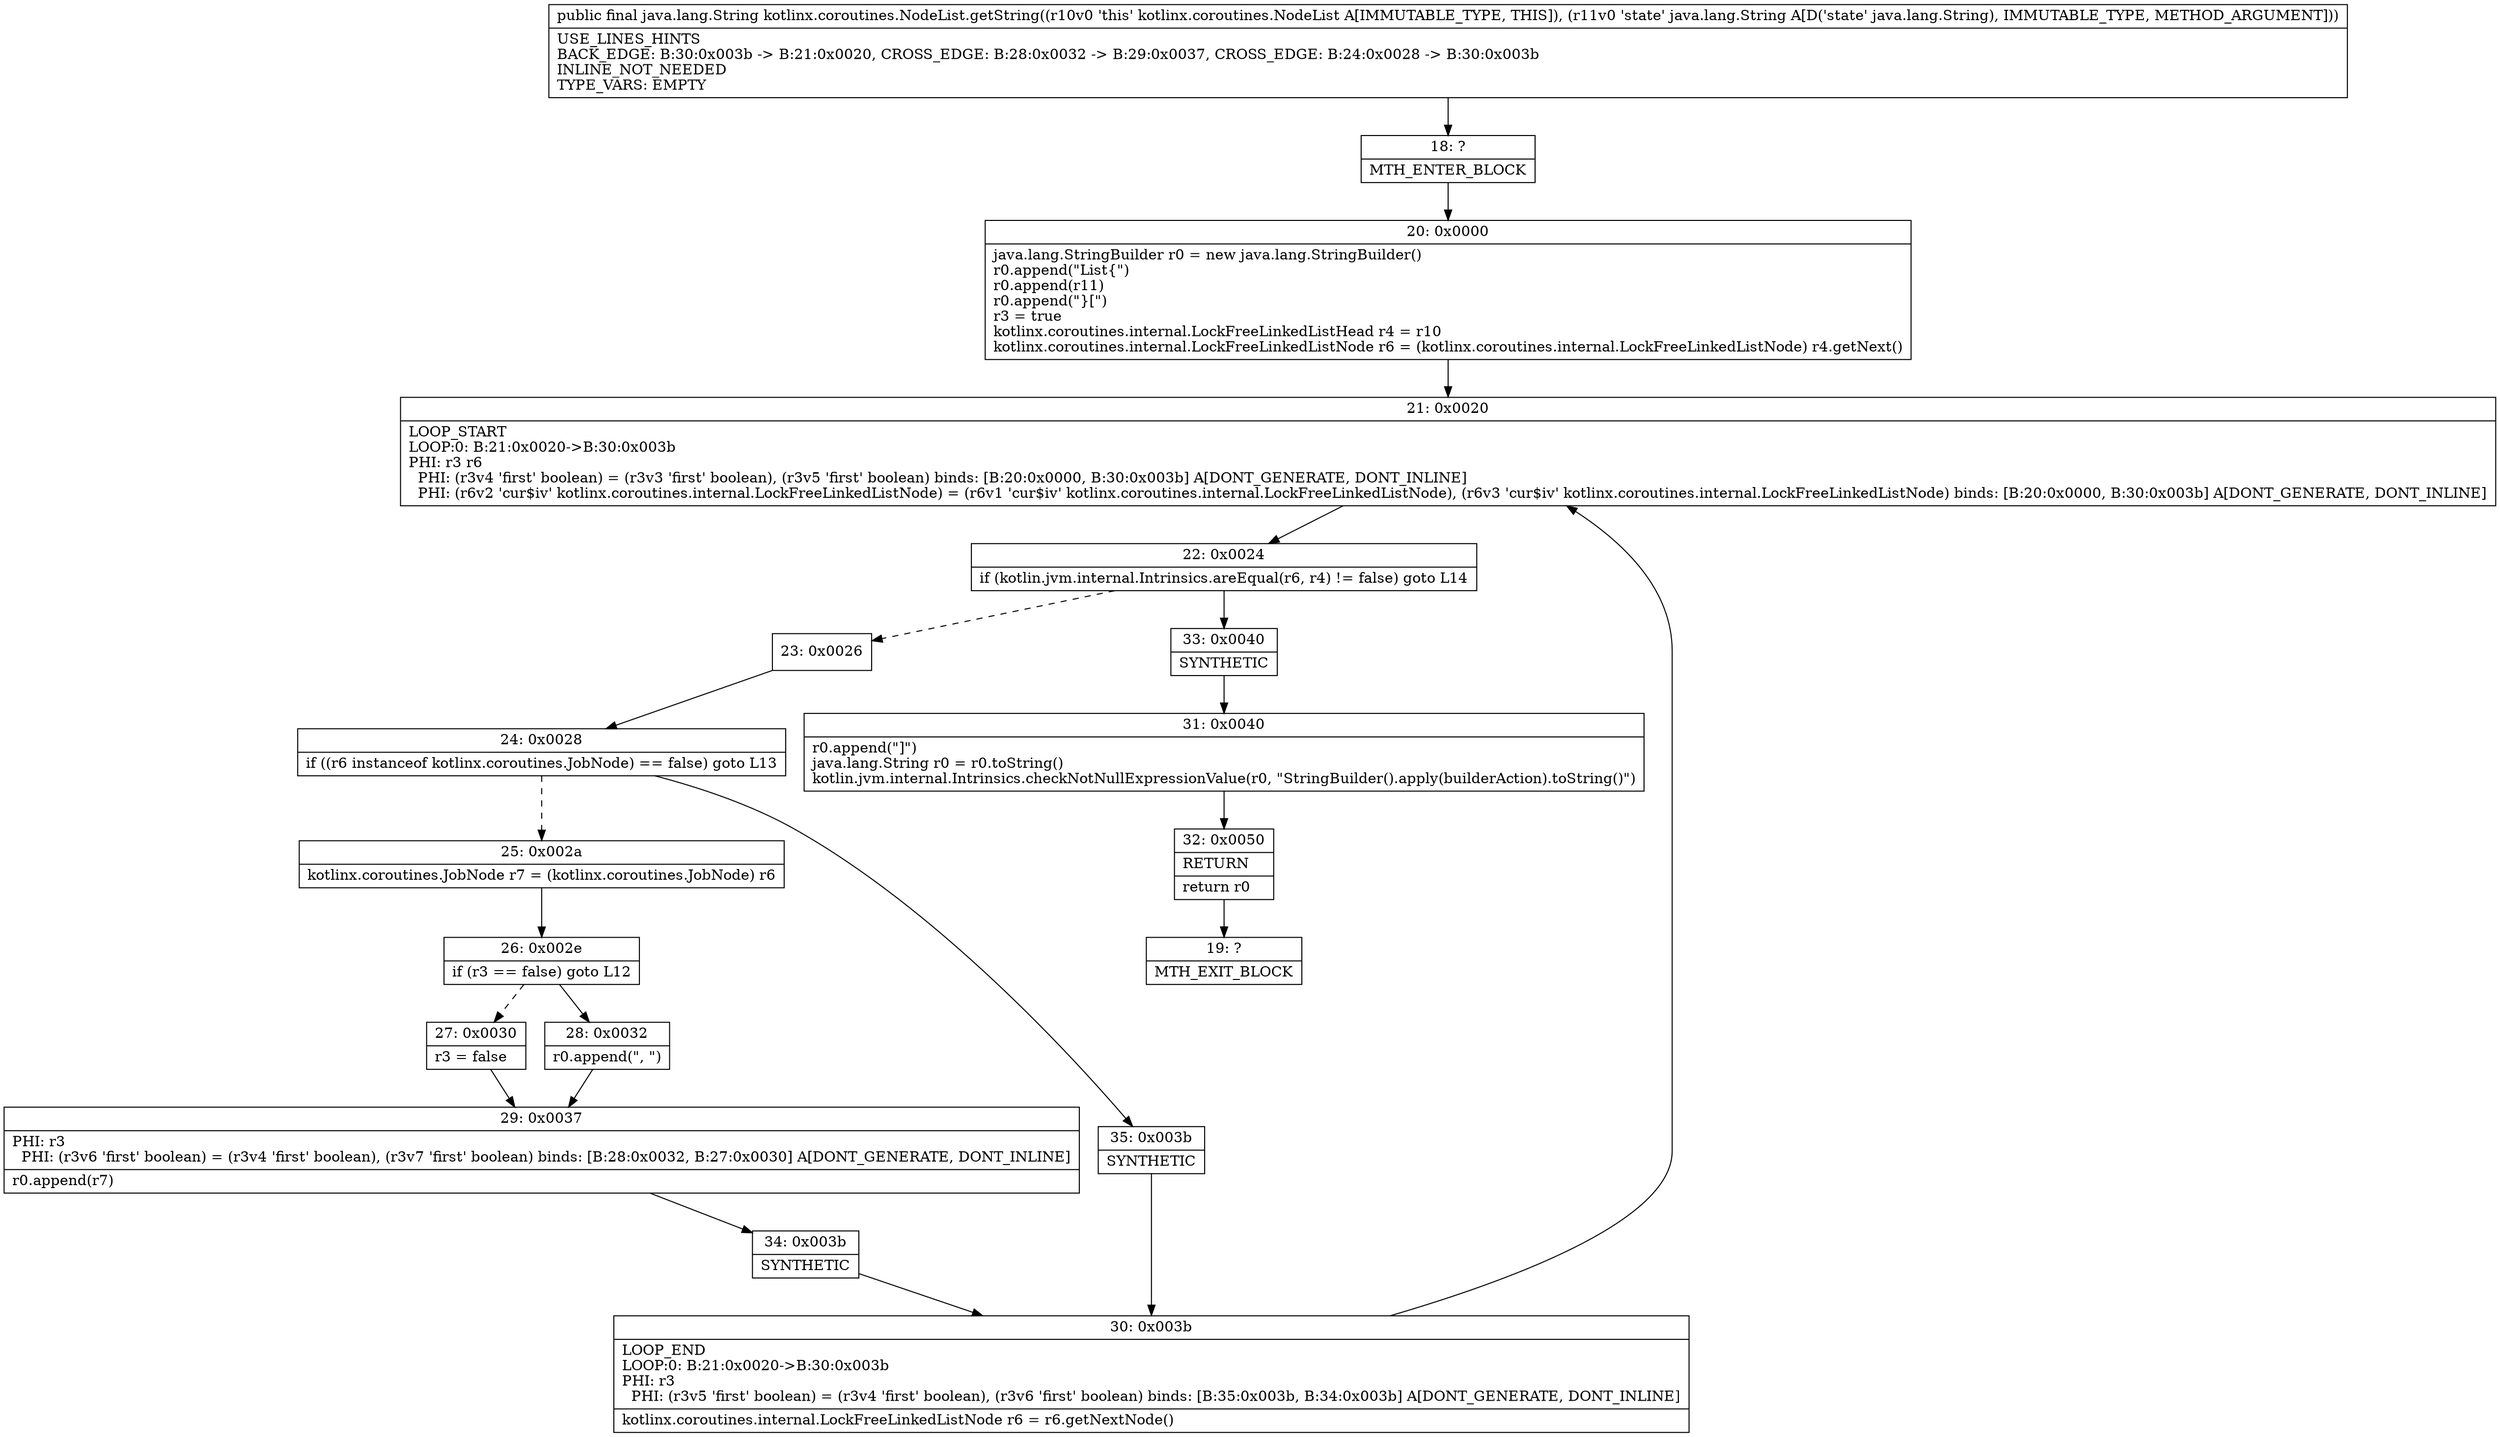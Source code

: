 digraph "CFG forkotlinx.coroutines.NodeList.getString(Ljava\/lang\/String;)Ljava\/lang\/String;" {
Node_18 [shape=record,label="{18\:\ ?|MTH_ENTER_BLOCK\l}"];
Node_20 [shape=record,label="{20\:\ 0x0000|java.lang.StringBuilder r0 = new java.lang.StringBuilder()\lr0.append(\"List\{\")\lr0.append(r11)\lr0.append(\"\}[\")\lr3 = true\lkotlinx.coroutines.internal.LockFreeLinkedListHead r4 = r10\lkotlinx.coroutines.internal.LockFreeLinkedListNode r6 = (kotlinx.coroutines.internal.LockFreeLinkedListNode) r4.getNext()\l}"];
Node_21 [shape=record,label="{21\:\ 0x0020|LOOP_START\lLOOP:0: B:21:0x0020\-\>B:30:0x003b\lPHI: r3 r6 \l  PHI: (r3v4 'first' boolean) = (r3v3 'first' boolean), (r3v5 'first' boolean) binds: [B:20:0x0000, B:30:0x003b] A[DONT_GENERATE, DONT_INLINE]\l  PHI: (r6v2 'cur$iv' kotlinx.coroutines.internal.LockFreeLinkedListNode) = (r6v1 'cur$iv' kotlinx.coroutines.internal.LockFreeLinkedListNode), (r6v3 'cur$iv' kotlinx.coroutines.internal.LockFreeLinkedListNode) binds: [B:20:0x0000, B:30:0x003b] A[DONT_GENERATE, DONT_INLINE]\l}"];
Node_22 [shape=record,label="{22\:\ 0x0024|if (kotlin.jvm.internal.Intrinsics.areEqual(r6, r4) != false) goto L14\l}"];
Node_23 [shape=record,label="{23\:\ 0x0026}"];
Node_24 [shape=record,label="{24\:\ 0x0028|if ((r6 instanceof kotlinx.coroutines.JobNode) == false) goto L13\l}"];
Node_25 [shape=record,label="{25\:\ 0x002a|kotlinx.coroutines.JobNode r7 = (kotlinx.coroutines.JobNode) r6\l}"];
Node_26 [shape=record,label="{26\:\ 0x002e|if (r3 == false) goto L12\l}"];
Node_27 [shape=record,label="{27\:\ 0x0030|r3 = false\l}"];
Node_29 [shape=record,label="{29\:\ 0x0037|PHI: r3 \l  PHI: (r3v6 'first' boolean) = (r3v4 'first' boolean), (r3v7 'first' boolean) binds: [B:28:0x0032, B:27:0x0030] A[DONT_GENERATE, DONT_INLINE]\l|r0.append(r7)\l}"];
Node_34 [shape=record,label="{34\:\ 0x003b|SYNTHETIC\l}"];
Node_30 [shape=record,label="{30\:\ 0x003b|LOOP_END\lLOOP:0: B:21:0x0020\-\>B:30:0x003b\lPHI: r3 \l  PHI: (r3v5 'first' boolean) = (r3v4 'first' boolean), (r3v6 'first' boolean) binds: [B:35:0x003b, B:34:0x003b] A[DONT_GENERATE, DONT_INLINE]\l|kotlinx.coroutines.internal.LockFreeLinkedListNode r6 = r6.getNextNode()\l}"];
Node_28 [shape=record,label="{28\:\ 0x0032|r0.append(\", \")\l}"];
Node_35 [shape=record,label="{35\:\ 0x003b|SYNTHETIC\l}"];
Node_33 [shape=record,label="{33\:\ 0x0040|SYNTHETIC\l}"];
Node_31 [shape=record,label="{31\:\ 0x0040|r0.append(\"]\")\ljava.lang.String r0 = r0.toString()\lkotlin.jvm.internal.Intrinsics.checkNotNullExpressionValue(r0, \"StringBuilder().apply(builderAction).toString()\")\l}"];
Node_32 [shape=record,label="{32\:\ 0x0050|RETURN\l|return r0\l}"];
Node_19 [shape=record,label="{19\:\ ?|MTH_EXIT_BLOCK\l}"];
MethodNode[shape=record,label="{public final java.lang.String kotlinx.coroutines.NodeList.getString((r10v0 'this' kotlinx.coroutines.NodeList A[IMMUTABLE_TYPE, THIS]), (r11v0 'state' java.lang.String A[D('state' java.lang.String), IMMUTABLE_TYPE, METHOD_ARGUMENT]))  | USE_LINES_HINTS\lBACK_EDGE: B:30:0x003b \-\> B:21:0x0020, CROSS_EDGE: B:28:0x0032 \-\> B:29:0x0037, CROSS_EDGE: B:24:0x0028 \-\> B:30:0x003b\lINLINE_NOT_NEEDED\lTYPE_VARS: EMPTY\l}"];
MethodNode -> Node_18;Node_18 -> Node_20;
Node_20 -> Node_21;
Node_21 -> Node_22;
Node_22 -> Node_23[style=dashed];
Node_22 -> Node_33;
Node_23 -> Node_24;
Node_24 -> Node_25[style=dashed];
Node_24 -> Node_35;
Node_25 -> Node_26;
Node_26 -> Node_27[style=dashed];
Node_26 -> Node_28;
Node_27 -> Node_29;
Node_29 -> Node_34;
Node_34 -> Node_30;
Node_30 -> Node_21;
Node_28 -> Node_29;
Node_35 -> Node_30;
Node_33 -> Node_31;
Node_31 -> Node_32;
Node_32 -> Node_19;
}

